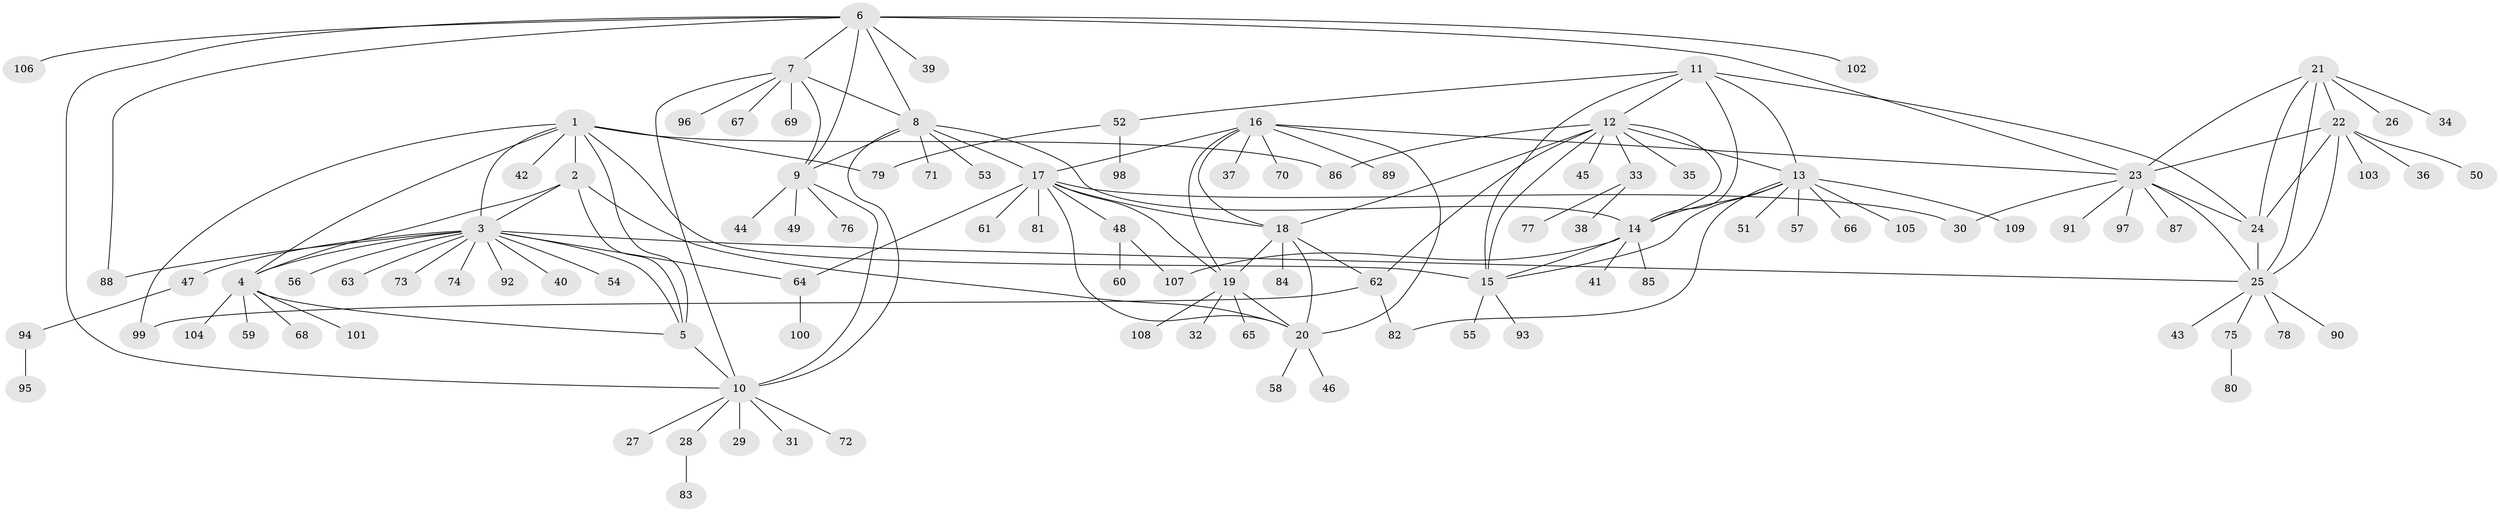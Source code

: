// Generated by graph-tools (version 1.1) at 2025/11/02/27/25 16:11:36]
// undirected, 109 vertices, 153 edges
graph export_dot {
graph [start="1"]
  node [color=gray90,style=filled];
  1;
  2;
  3;
  4;
  5;
  6;
  7;
  8;
  9;
  10;
  11;
  12;
  13;
  14;
  15;
  16;
  17;
  18;
  19;
  20;
  21;
  22;
  23;
  24;
  25;
  26;
  27;
  28;
  29;
  30;
  31;
  32;
  33;
  34;
  35;
  36;
  37;
  38;
  39;
  40;
  41;
  42;
  43;
  44;
  45;
  46;
  47;
  48;
  49;
  50;
  51;
  52;
  53;
  54;
  55;
  56;
  57;
  58;
  59;
  60;
  61;
  62;
  63;
  64;
  65;
  66;
  67;
  68;
  69;
  70;
  71;
  72;
  73;
  74;
  75;
  76;
  77;
  78;
  79;
  80;
  81;
  82;
  83;
  84;
  85;
  86;
  87;
  88;
  89;
  90;
  91;
  92;
  93;
  94;
  95;
  96;
  97;
  98;
  99;
  100;
  101;
  102;
  103;
  104;
  105;
  106;
  107;
  108;
  109;
  1 -- 2;
  1 -- 3;
  1 -- 4;
  1 -- 5;
  1 -- 15;
  1 -- 42;
  1 -- 79;
  1 -- 86;
  1 -- 99;
  2 -- 3;
  2 -- 4;
  2 -- 5;
  2 -- 20;
  3 -- 4;
  3 -- 5;
  3 -- 25;
  3 -- 40;
  3 -- 47;
  3 -- 54;
  3 -- 56;
  3 -- 63;
  3 -- 64;
  3 -- 73;
  3 -- 74;
  3 -- 88;
  3 -- 92;
  4 -- 5;
  4 -- 59;
  4 -- 68;
  4 -- 101;
  4 -- 104;
  5 -- 10;
  6 -- 7;
  6 -- 8;
  6 -- 9;
  6 -- 10;
  6 -- 23;
  6 -- 39;
  6 -- 88;
  6 -- 102;
  6 -- 106;
  7 -- 8;
  7 -- 9;
  7 -- 10;
  7 -- 67;
  7 -- 69;
  7 -- 96;
  8 -- 9;
  8 -- 10;
  8 -- 14;
  8 -- 17;
  8 -- 53;
  8 -- 71;
  9 -- 10;
  9 -- 44;
  9 -- 49;
  9 -- 76;
  10 -- 27;
  10 -- 28;
  10 -- 29;
  10 -- 31;
  10 -- 72;
  11 -- 12;
  11 -- 13;
  11 -- 14;
  11 -- 15;
  11 -- 24;
  11 -- 52;
  12 -- 13;
  12 -- 14;
  12 -- 15;
  12 -- 18;
  12 -- 33;
  12 -- 35;
  12 -- 45;
  12 -- 62;
  12 -- 86;
  13 -- 14;
  13 -- 15;
  13 -- 51;
  13 -- 57;
  13 -- 66;
  13 -- 82;
  13 -- 105;
  13 -- 109;
  14 -- 15;
  14 -- 41;
  14 -- 85;
  14 -- 107;
  15 -- 55;
  15 -- 93;
  16 -- 17;
  16 -- 18;
  16 -- 19;
  16 -- 20;
  16 -- 23;
  16 -- 37;
  16 -- 70;
  16 -- 89;
  17 -- 18;
  17 -- 19;
  17 -- 20;
  17 -- 30;
  17 -- 48;
  17 -- 61;
  17 -- 64;
  17 -- 81;
  18 -- 19;
  18 -- 20;
  18 -- 62;
  18 -- 84;
  19 -- 20;
  19 -- 32;
  19 -- 65;
  19 -- 108;
  20 -- 46;
  20 -- 58;
  21 -- 22;
  21 -- 23;
  21 -- 24;
  21 -- 25;
  21 -- 26;
  21 -- 34;
  22 -- 23;
  22 -- 24;
  22 -- 25;
  22 -- 36;
  22 -- 50;
  22 -- 103;
  23 -- 24;
  23 -- 25;
  23 -- 30;
  23 -- 87;
  23 -- 91;
  23 -- 97;
  24 -- 25;
  25 -- 43;
  25 -- 75;
  25 -- 78;
  25 -- 90;
  28 -- 83;
  33 -- 38;
  33 -- 77;
  47 -- 94;
  48 -- 60;
  48 -- 107;
  52 -- 79;
  52 -- 98;
  62 -- 82;
  62 -- 99;
  64 -- 100;
  75 -- 80;
  94 -- 95;
}
